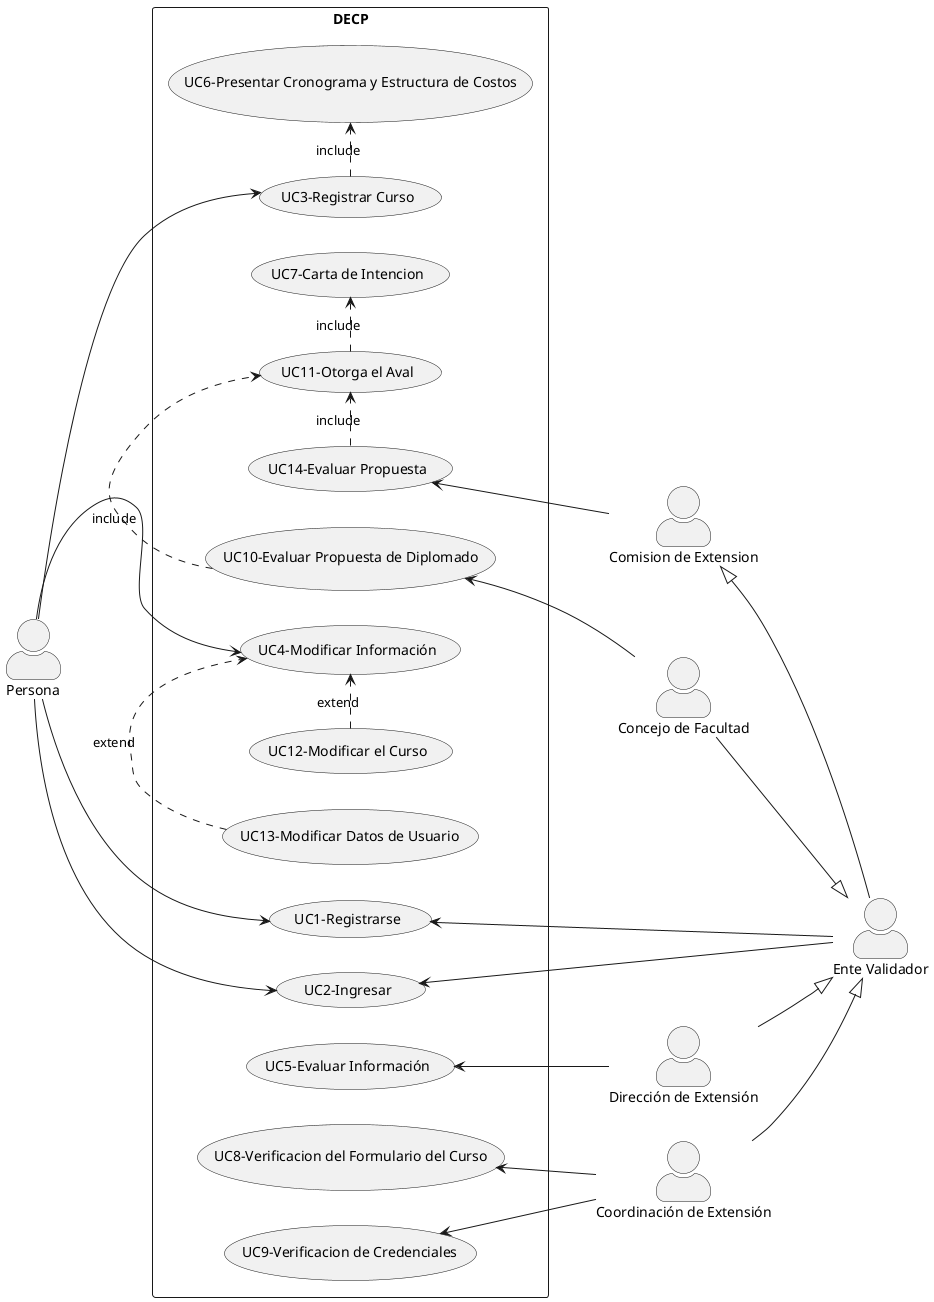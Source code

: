 @startuml usecase
skinparam actorStyle awesome
left to right direction
:Persona: as a

:Ente Validador: as e
:Dirección de Extensión: as b
:Coordinación de Extensión: as c
:Concejo de Facultad: as d
:Comision de Extension: as f

rectangle DECP{
(UC1-Registrarse) as 1
(UC2-Ingresar) as 2 
(UC3-Registrar Curso) as 3
(UC6-Presentar Cronograma y Estructura de Costos) as 6
(UC4-Modificar Información) as 4
(UC5-Evaluar Información) as 5
(UC7-Carta de Intencion) as 7
(UC8-Verificacion del Formulario del Curso) as 8
(UC9-Verificacion de Credenciales) as 9
(UC10-Evaluar Propuesta de Diplomado) as 10
(UC11-Otorga el Aval) as 11
(UC12-Modificar el Curso) as 12
(UC13-Modificar Datos de Usuario) as 13
(UC14-Evaluar Propuesta) as 14
}
f <|-- e
1 <-- e
b --|> e
c --|> e
d --|> e
a --> 1
a --> 2
e --> 2
a --> 3
a --> 4
5 <-- b
8 <-- c
9 <-- c
10 <-- d
3 .> 6 : include
14 .> 11 : include
10 .> 11 : include
11 .> 7: include
12 .> 4: extend
13 .> 4: extend
14 <-- f
@enduml